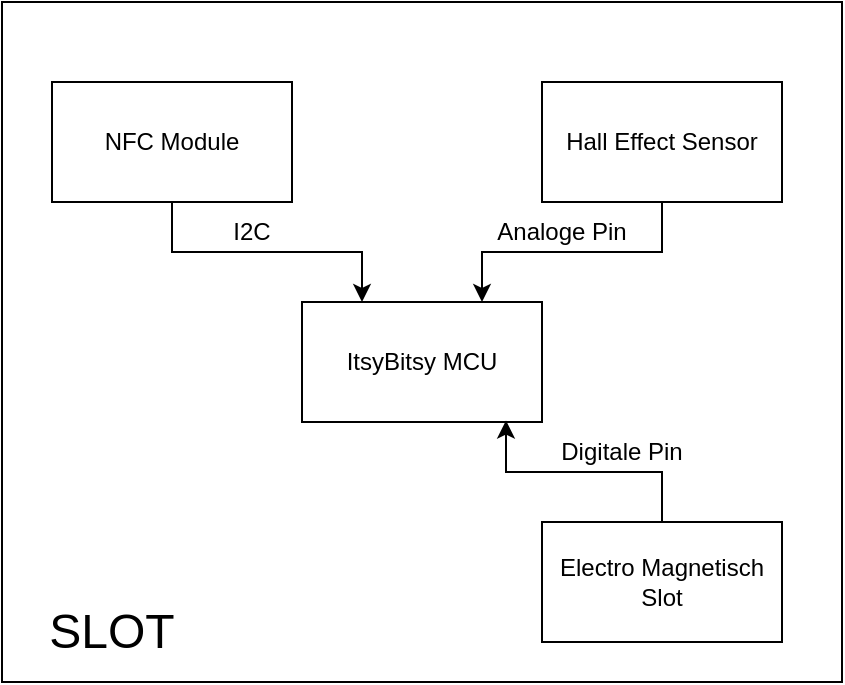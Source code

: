 <mxfile version="25.0.3">
  <diagram name="Pagina-1" id="c9ePInjW_9fQ667SR4dm">
    <mxGraphModel dx="1456" dy="642" grid="1" gridSize="10" guides="1" tooltips="1" connect="1" arrows="1" fold="1" page="1" pageScale="1" pageWidth="1390" pageHeight="980" math="0" shadow="0">
      <root>
        <mxCell id="0" />
        <mxCell id="1" parent="0" />
        <mxCell id="m7079UBTJg5BuVaduOHa-1" value="" style="rounded=0;whiteSpace=wrap;html=1;" vertex="1" parent="1">
          <mxGeometry x="285" y="60" width="420" height="340" as="geometry" />
        </mxCell>
        <mxCell id="m7079UBTJg5BuVaduOHa-2" value="&lt;font style=&quot;font-size: 24px;&quot;&gt;SLOT&lt;/font&gt;" style="text;html=1;align=center;verticalAlign=middle;whiteSpace=wrap;rounded=0;" vertex="1" parent="1">
          <mxGeometry x="290" y="350" width="100" height="50" as="geometry" />
        </mxCell>
        <mxCell id="m7079UBTJg5BuVaduOHa-6" style="edgeStyle=orthogonalEdgeStyle;rounded=0;orthogonalLoop=1;jettySize=auto;html=1;exitX=0.5;exitY=1;exitDx=0;exitDy=0;entryX=0.25;entryY=0;entryDx=0;entryDy=0;" edge="1" parent="1" source="m7079UBTJg5BuVaduOHa-3" target="m7079UBTJg5BuVaduOHa-5">
          <mxGeometry relative="1" as="geometry" />
        </mxCell>
        <mxCell id="m7079UBTJg5BuVaduOHa-3" value="NFC Module" style="rounded=0;whiteSpace=wrap;html=1;" vertex="1" parent="1">
          <mxGeometry x="310" y="100" width="120" height="60" as="geometry" />
        </mxCell>
        <mxCell id="m7079UBTJg5BuVaduOHa-7" style="edgeStyle=orthogonalEdgeStyle;rounded=0;orthogonalLoop=1;jettySize=auto;html=1;exitX=0.5;exitY=1;exitDx=0;exitDy=0;entryX=0.75;entryY=0;entryDx=0;entryDy=0;" edge="1" parent="1" source="m7079UBTJg5BuVaduOHa-4" target="m7079UBTJg5BuVaduOHa-5">
          <mxGeometry relative="1" as="geometry" />
        </mxCell>
        <mxCell id="m7079UBTJg5BuVaduOHa-4" value="Hall Effect Sensor" style="rounded=0;whiteSpace=wrap;html=1;" vertex="1" parent="1">
          <mxGeometry x="555" y="100" width="120" height="60" as="geometry" />
        </mxCell>
        <mxCell id="m7079UBTJg5BuVaduOHa-5" value="&lt;div&gt;&lt;span style=&quot;background-color: initial;&quot;&gt;ItsyBitsy MCU&lt;/span&gt;&lt;/div&gt;" style="rounded=0;whiteSpace=wrap;html=1;" vertex="1" parent="1">
          <mxGeometry x="435" y="210" width="120" height="60" as="geometry" />
        </mxCell>
        <mxCell id="m7079UBTJg5BuVaduOHa-11" value="I2C" style="text;html=1;align=center;verticalAlign=middle;whiteSpace=wrap;rounded=0;" vertex="1" parent="1">
          <mxGeometry x="380" y="160" width="60" height="30" as="geometry" />
        </mxCell>
        <mxCell id="m7079UBTJg5BuVaduOHa-12" value="Analoge Pin" style="text;html=1;align=center;verticalAlign=middle;whiteSpace=wrap;rounded=0;" vertex="1" parent="1">
          <mxGeometry x="530" y="160" width="70" height="30" as="geometry" />
        </mxCell>
        <mxCell id="m7079UBTJg5BuVaduOHa-13" value="Electro Magnetisch Slot" style="rounded=0;whiteSpace=wrap;html=1;" vertex="1" parent="1">
          <mxGeometry x="555" y="320" width="120" height="60" as="geometry" />
        </mxCell>
        <mxCell id="m7079UBTJg5BuVaduOHa-14" style="edgeStyle=orthogonalEdgeStyle;rounded=0;orthogonalLoop=1;jettySize=auto;html=1;exitX=0.5;exitY=0;exitDx=0;exitDy=0;entryX=0.85;entryY=0.988;entryDx=0;entryDy=0;entryPerimeter=0;" edge="1" parent="1" source="m7079UBTJg5BuVaduOHa-13" target="m7079UBTJg5BuVaduOHa-5">
          <mxGeometry relative="1" as="geometry" />
        </mxCell>
        <mxCell id="m7079UBTJg5BuVaduOHa-15" value="Digitale Pin" style="text;html=1;align=center;verticalAlign=middle;whiteSpace=wrap;rounded=0;" vertex="1" parent="1">
          <mxGeometry x="560" y="270" width="70" height="30" as="geometry" />
        </mxCell>
      </root>
    </mxGraphModel>
  </diagram>
</mxfile>

